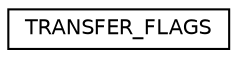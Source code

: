 digraph "Graphical Class Hierarchy"
{
  edge [fontname="Helvetica",fontsize="10",labelfontname="Helvetica",labelfontsize="10"];
  node [fontname="Helvetica",fontsize="10",shape=record];
  rankdir="LR";
  Node1 [label="TRANSFER_FLAGS",height=0.2,width=0.4,color="black", fillcolor="white", style="filled",URL="$union_t_r_a_n_s_f_e_r___f_l_a_g_s.html"];
}
